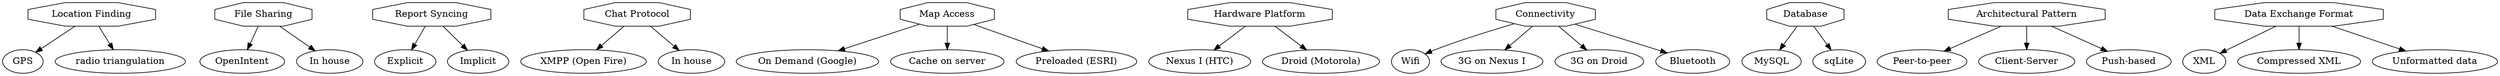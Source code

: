 digraph G { 
"0"[label="Location Finding", shape = polygon, sides =8 ]"1"[label="GPS"]"0" -> "1"
"2"[label="radio triangulation"]"0" -> "2"
"3"[label="File Sharing", shape = polygon, sides =8 ]"4"[label="OpenIntent"]"3" -> "4"
"5"[label="In house"]"3" -> "5"
"6"[label="Report Syncing", shape = polygon, sides =8 ]"7"[label="Explicit"]"6" -> "7"
"8"[label="Implicit"]"6" -> "8"
"9"[label="Chat Protocol", shape = polygon, sides =8 ]"10"[label="XMPP (Open Fire)"]"9" -> "10"
"11"[label="In house"]"9" -> "11"
"12"[label="Map Access", shape = polygon, sides =8 ]"13"[label="On Demand (Google)"]"12" -> "13"
"14"[label="Cache on server"]"12" -> "14"
"15"[label="Preloaded (ESRI)"]"12" -> "15"
"16"[label="Hardware Platform", shape = polygon, sides =8 ]"17"[label="Nexus I (HTC)"]"16" -> "17"
"18"[label="Droid (Motorola)"]"16" -> "18"
"19"[label="Connectivity", shape = polygon, sides =8 ]"20"[label="Wifi"]"19" -> "20"
"21"[label="3G on Nexus I"]"19" -> "21"
"22"[label="3G on Droid"]"19" -> "22"
"23"[label="Bluetooth"]"19" -> "23"
"24"[label="Database", shape = polygon, sides =8 ]"25"[label="MySQL"]"24" -> "25"
"26"[label="sqLite"]"24" -> "26"
"27"[label="Architectural Pattern", shape = polygon, sides =8 ]"28"[label="Peer-to-peer"]"27" -> "28"
"29"[label="Client-Server"]"27" -> "29"
"30"[label="Push-based"]"27" -> "30"
"31"[label="Data Exchange Format", shape = polygon, sides =8 ]"32"[label="XML"]"31" -> "32"
"33"[label="Compressed XML"]"31" -> "33"
"34"[label="Unformatted data"]"31" -> "34"
}
